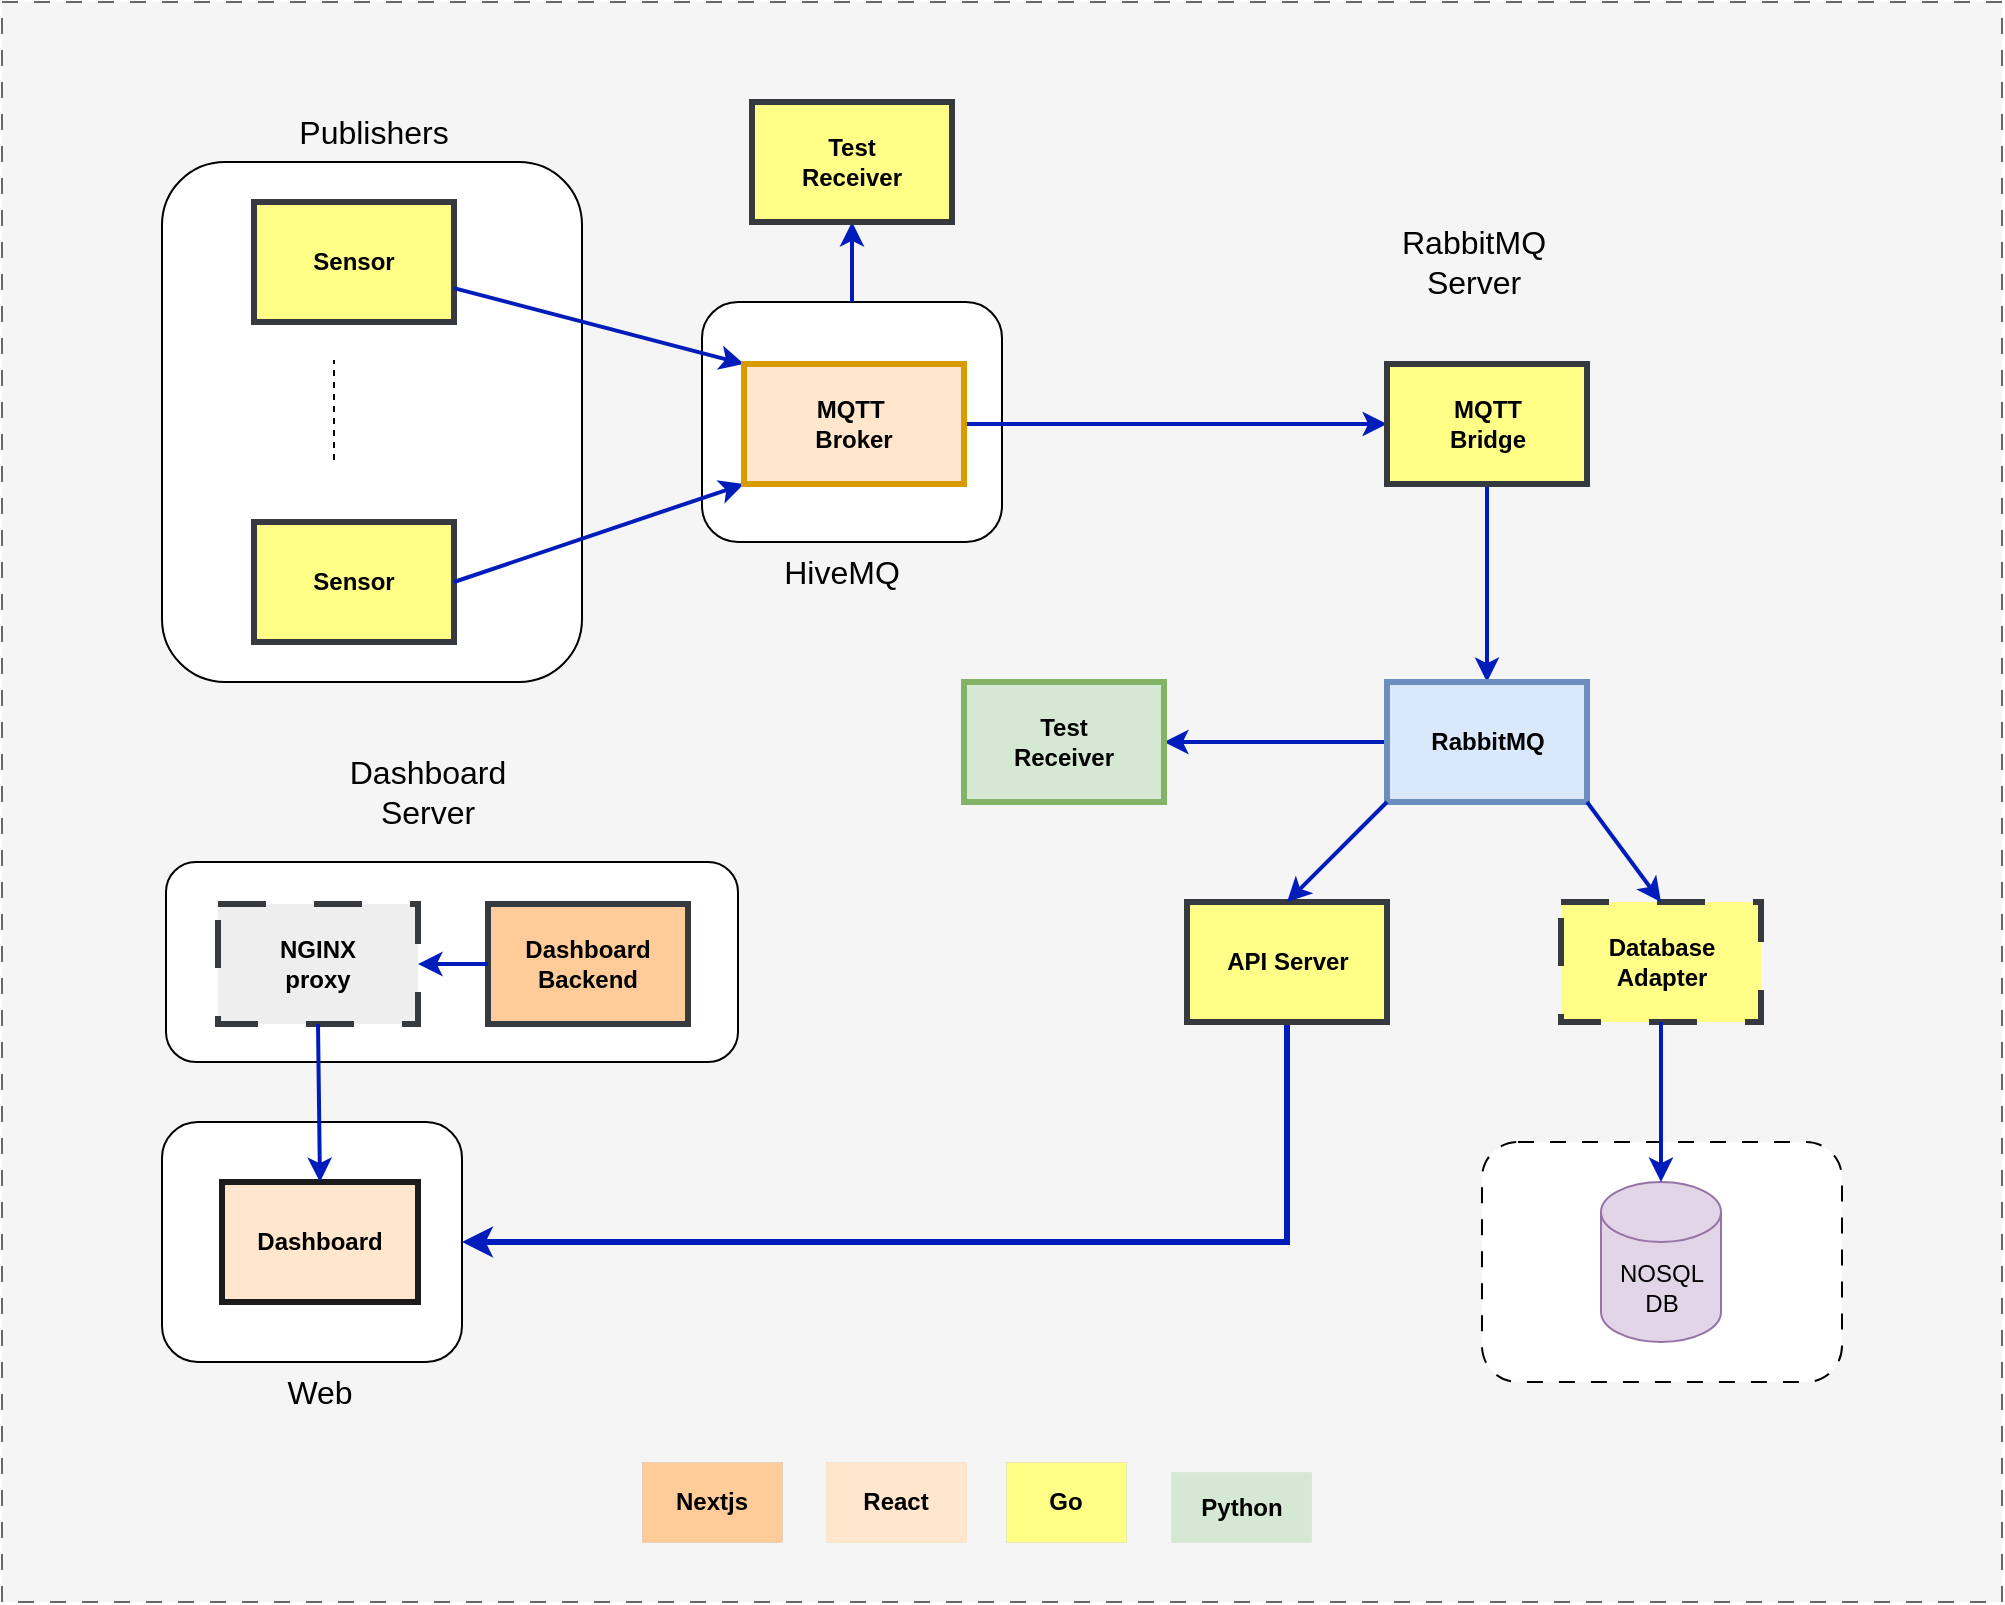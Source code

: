 <mxfile version="24.3.1" type="device">
  <diagram name="Page-1" id="c7558073-3199-34d8-9f00-42111426c3f3">
    <mxGraphModel dx="2245" dy="2051" grid="1" gridSize="10" guides="1" tooltips="1" connect="1" arrows="1" fold="1" page="1" pageScale="1" pageWidth="1169" pageHeight="827" background="none" math="0" shadow="0">
      <root>
        <mxCell id="0" />
        <mxCell id="1" parent="0" />
        <mxCell id="AJG6KD-9XLQWNNLqgrXx-134" value="" style="rounded=0;whiteSpace=wrap;html=1;fillColor=#f5f5f5;strokeColor=#666666;fontColor=#333333;dashed=1;dashPattern=8 8;" parent="1" vertex="1">
          <mxGeometry y="-20" width="1000" height="800" as="geometry" />
        </mxCell>
        <mxCell id="AJG6KD-9XLQWNNLqgrXx-136" value="" style="rounded=1;whiteSpace=wrap;html=1;" parent="1" vertex="1">
          <mxGeometry x="80" y="540" width="150" height="120" as="geometry" />
        </mxCell>
        <mxCell id="AJG6KD-9XLQWNNLqgrXx-133" value="" style="rounded=1;whiteSpace=wrap;html=1;" parent="1" vertex="1">
          <mxGeometry x="350" y="130" width="150" height="120" as="geometry" />
        </mxCell>
        <mxCell id="AJG6KD-9XLQWNNLqgrXx-129" value="" style="rounded=1;whiteSpace=wrap;html=1;dashed=1;dashPattern=8 8;" parent="1" vertex="1">
          <mxGeometry x="740" y="550" width="180" height="120" as="geometry" />
        </mxCell>
        <mxCell id="AJG6KD-9XLQWNNLqgrXx-124" value="" style="rounded=1;whiteSpace=wrap;html=1;" parent="1" vertex="1">
          <mxGeometry x="82" y="410" width="286" height="100" as="geometry" />
        </mxCell>
        <mxCell id="AJG6KD-9XLQWNNLqgrXx-107" value="" style="rounded=1;whiteSpace=wrap;html=1;" parent="1" vertex="1">
          <mxGeometry x="80" y="60" width="210" height="260" as="geometry" />
        </mxCell>
        <mxCell id="4" value="Sensor" style="whiteSpace=wrap;align=center;verticalAlign=middle;fontStyle=1;strokeWidth=3;fillColor=#ffff88;strokeColor=#36393d;" parent="1" vertex="1">
          <mxGeometry x="126" y="80" width="100" height="60" as="geometry" />
        </mxCell>
        <mxCell id="14" value="Sensor" style="whiteSpace=wrap;align=center;verticalAlign=middle;fontStyle=1;strokeWidth=3;fillColor=#ffff88;strokeColor=#36393d;" parent="1" vertex="1">
          <mxGeometry x="126" y="240" width="100" height="60" as="geometry" />
        </mxCell>
        <mxCell id="37" value="" style="edgeStyle=none;noEdgeStyle=1;strokeColor=#001DBC;strokeWidth=2;entryX=0;entryY=0;entryDx=0;entryDy=0;fillColor=#0050ef;startArrow=none;startFill=0;" parent="1" source="4" target="AJG6KD-9XLQWNNLqgrXx-98" edge="1">
          <mxGeometry width="100" height="100" relative="1" as="geometry">
            <mxPoint x="366" y="19" as="sourcePoint" />
            <mxPoint x="322" y="110" as="targetPoint" />
          </mxGeometry>
        </mxCell>
        <mxCell id="AJG6KD-9XLQWNNLqgrXx-96" value="" style="endArrow=none;dashed=1;html=1;rounded=0;" parent="1" edge="1">
          <mxGeometry width="50" height="50" relative="1" as="geometry">
            <mxPoint x="166" y="209" as="sourcePoint" />
            <mxPoint x="166" y="159" as="targetPoint" />
          </mxGeometry>
        </mxCell>
        <mxCell id="AJG6KD-9XLQWNNLqgrXx-97" value="" style="edgeStyle=none;noEdgeStyle=1;strokeColor=#001DBC;strokeWidth=2;exitX=1;exitY=0.5;exitDx=0;exitDy=0;entryX=0;entryY=1;entryDx=0;entryDy=0;fillColor=#0050ef;startArrow=none;startFill=0;" parent="1" source="14" target="AJG6KD-9XLQWNNLqgrXx-98" edge="1">
          <mxGeometry width="100" height="100" relative="1" as="geometry">
            <mxPoint x="226" y="258.5" as="sourcePoint" />
            <mxPoint x="316" y="259" as="targetPoint" />
          </mxGeometry>
        </mxCell>
        <mxCell id="AJG6KD-9XLQWNNLqgrXx-100" value="" style="edgeStyle=orthogonalEdgeStyle;rounded=0;orthogonalLoop=1;jettySize=auto;html=1;startArrow=none;startFill=0;strokeWidth=2;fillColor=#0050ef;strokeColor=#001DBC;exitX=1;exitY=0.5;exitDx=0;exitDy=0;" parent="1" source="AJG6KD-9XLQWNNLqgrXx-98" target="AJG6KD-9XLQWNNLqgrXx-99" edge="1">
          <mxGeometry relative="1" as="geometry">
            <mxPoint x="510" y="190" as="sourcePoint" />
          </mxGeometry>
        </mxCell>
        <mxCell id="AJG6KD-9XLQWNNLqgrXx-98" value="MQTT &#xa;Broker" style="whiteSpace=wrap;align=center;verticalAlign=middle;fontStyle=1;strokeWidth=3;fillColor=#ffe6cc;strokeColor=#d79b00;" parent="1" vertex="1">
          <mxGeometry x="371" y="161" width="110" height="60" as="geometry" />
        </mxCell>
        <mxCell id="AJG6KD-9XLQWNNLqgrXx-103" style="edgeStyle=orthogonalEdgeStyle;rounded=0;orthogonalLoop=1;jettySize=auto;html=1;exitX=0.5;exitY=1;exitDx=0;exitDy=0;entryX=0.5;entryY=0;entryDx=0;entryDy=0;strokeWidth=2;fillColor=#0050ef;strokeColor=#001DBC;startArrow=none;startFill=0;" parent="1" source="AJG6KD-9XLQWNNLqgrXx-99" target="AJG6KD-9XLQWNNLqgrXx-102" edge="1">
          <mxGeometry relative="1" as="geometry" />
        </mxCell>
        <mxCell id="AJG6KD-9XLQWNNLqgrXx-99" value="MQTT&#xa;Bridge" style="whiteSpace=wrap;align=center;verticalAlign=middle;fontStyle=1;strokeWidth=3;fillColor=#ffff88;strokeColor=#36393d;" parent="1" vertex="1">
          <mxGeometry x="692.5" y="161" width="100" height="60" as="geometry" />
        </mxCell>
        <mxCell id="a6Ytv59HtXEjDXogUYz1-41" style="edgeStyle=orthogonalEdgeStyle;rounded=0;orthogonalLoop=1;jettySize=auto;html=1;fillColor=#0050ef;strokeColor=#001DBC;strokeWidth=2;" parent="1" source="AJG6KD-9XLQWNNLqgrXx-102" target="a6Ytv59HtXEjDXogUYz1-38" edge="1">
          <mxGeometry relative="1" as="geometry" />
        </mxCell>
        <mxCell id="AJG6KD-9XLQWNNLqgrXx-102" value="RabbitMQ" style="whiteSpace=wrap;align=center;verticalAlign=middle;fontStyle=1;strokeWidth=3;fillColor=#dae8fc;strokeColor=#6c8ebf;" parent="1" vertex="1">
          <mxGeometry x="692.5" y="320" width="100" height="60" as="geometry" />
        </mxCell>
        <mxCell id="AJG6KD-9XLQWNNLqgrXx-104" value="NOSQL&lt;div&gt;DB&lt;/div&gt;" style="shape=cylinder3;whiteSpace=wrap;html=1;boundedLbl=1;backgroundOutline=1;size=15;fillColor=#e1d5e7;strokeColor=#9673a6;" parent="1" vertex="1">
          <mxGeometry x="799.5" y="570" width="60" height="80" as="geometry" />
        </mxCell>
        <mxCell id="a6Ytv59HtXEjDXogUYz1-50" style="edgeStyle=orthogonalEdgeStyle;rounded=0;orthogonalLoop=1;jettySize=auto;html=1;entryX=1;entryY=0.5;entryDx=0;entryDy=0;strokeWidth=3;fillColor=#0050ef;strokeColor=#001DBC;" parent="1" source="AJG6KD-9XLQWNNLqgrXx-108" target="AJG6KD-9XLQWNNLqgrXx-136" edge="1">
          <mxGeometry relative="1" as="geometry">
            <Array as="points">
              <mxPoint x="643" y="600" />
            </Array>
          </mxGeometry>
        </mxCell>
        <mxCell id="AJG6KD-9XLQWNNLqgrXx-108" value="API Server" style="whiteSpace=wrap;align=center;verticalAlign=middle;fontStyle=1;strokeWidth=3;fillColor=#ffff88;strokeColor=#36393d;" parent="1" vertex="1">
          <mxGeometry x="592.5" y="430" width="100" height="60" as="geometry" />
        </mxCell>
        <mxCell id="AJG6KD-9XLQWNNLqgrXx-109" value="Database&#xa;Adapter" style="whiteSpace=wrap;align=center;verticalAlign=middle;fontStyle=1;strokeWidth=3;fillColor=#ffff88;strokeColor=#36393d;dashed=1;dashPattern=8 8;" parent="1" vertex="1">
          <mxGeometry x="779.5" y="430" width="100" height="60" as="geometry" />
        </mxCell>
        <mxCell id="AJG6KD-9XLQWNNLqgrXx-110" value="&lt;font style=&quot;font-size: 16px;&quot;&gt;Publishers&lt;/font&gt;" style="text;html=1;align=center;verticalAlign=middle;whiteSpace=wrap;rounded=0;" parent="1" vertex="1">
          <mxGeometry x="156" y="30" width="60" height="30" as="geometry" />
        </mxCell>
        <mxCell id="AJG6KD-9XLQWNNLqgrXx-112" value="&lt;font style=&quot;font-size: 16px;&quot;&gt;RabbitMQ Server&lt;/font&gt;" style="text;html=1;align=center;verticalAlign=middle;whiteSpace=wrap;rounded=0;" parent="1" vertex="1">
          <mxGeometry x="706" y="95" width="60" height="30" as="geometry" />
        </mxCell>
        <mxCell id="AJG6KD-9XLQWNNLqgrXx-116" value="" style="endArrow=classic;html=1;rounded=0;exitX=0;exitY=1;exitDx=0;exitDy=0;entryX=0.5;entryY=0;entryDx=0;entryDy=0;strokeWidth=2;fillColor=#0050ef;strokeColor=#001DBC;" parent="1" source="AJG6KD-9XLQWNNLqgrXx-102" target="AJG6KD-9XLQWNNLqgrXx-108" edge="1">
          <mxGeometry width="50" height="50" relative="1" as="geometry">
            <mxPoint x="692.5" y="350" as="sourcePoint" />
            <mxPoint x="612.5" y="240" as="targetPoint" />
          </mxGeometry>
        </mxCell>
        <mxCell id="AJG6KD-9XLQWNNLqgrXx-117" value="" style="endArrow=classic;html=1;rounded=0;exitX=1;exitY=1;exitDx=0;exitDy=0;entryX=0.5;entryY=0;entryDx=0;entryDy=0;strokeWidth=2;fillColor=#0050ef;strokeColor=#001DBC;" parent="1" source="AJG6KD-9XLQWNNLqgrXx-102" target="AJG6KD-9XLQWNNLqgrXx-109" edge="1">
          <mxGeometry width="50" height="50" relative="1" as="geometry">
            <mxPoint x="792.5" y="350" as="sourcePoint" />
            <mxPoint x="842.5" y="430" as="targetPoint" />
          </mxGeometry>
        </mxCell>
        <mxCell id="AJG6KD-9XLQWNNLqgrXx-120" value="" style="endArrow=classic;html=1;rounded=0;exitX=0.5;exitY=1;exitDx=0;exitDy=0;entryX=0.5;entryY=0;entryDx=0;entryDy=0;strokeWidth=2;fillColor=#0050ef;strokeColor=#001DBC;entryPerimeter=0;" parent="1" source="AJG6KD-9XLQWNNLqgrXx-109" target="AJG6KD-9XLQWNNLqgrXx-104" edge="1">
          <mxGeometry width="50" height="50" relative="1" as="geometry">
            <mxPoint x="706.5" y="580" as="sourcePoint" />
            <mxPoint x="743.5" y="660" as="targetPoint" />
          </mxGeometry>
        </mxCell>
        <mxCell id="AJG6KD-9XLQWNNLqgrXx-121" value="Dashboard&#xa;Backend" style="whiteSpace=wrap;align=center;verticalAlign=middle;fontStyle=1;strokeWidth=3;fillColor=#ffcc99;strokeColor=#36393d;" parent="1" vertex="1">
          <mxGeometry x="243" y="431" width="100" height="60" as="geometry" />
        </mxCell>
        <mxCell id="AJG6KD-9XLQWNNLqgrXx-122" value="NGINX&#xa;proxy" style="whiteSpace=wrap;align=center;verticalAlign=middle;fontStyle=1;strokeWidth=3;fillColor=#eeeeee;strokeColor=#36393d;dashed=1;dashPattern=8 8;" parent="1" vertex="1">
          <mxGeometry x="108" y="431" width="100" height="60" as="geometry" />
        </mxCell>
        <mxCell id="AJG6KD-9XLQWNNLqgrXx-123" value="Dashboard" style="whiteSpace=wrap;align=center;verticalAlign=middle;fontStyle=1;strokeWidth=3;fillColor=#ffe6cc;strokeColor=#1C1C1C;" parent="1" vertex="1">
          <mxGeometry x="110" y="570" width="98" height="60" as="geometry" />
        </mxCell>
        <mxCell id="AJG6KD-9XLQWNNLqgrXx-126" value="&lt;font style=&quot;font-size: 16px;&quot;&gt;Dashboard&lt;/font&gt;&lt;div style=&quot;font-size: 16px;&quot;&gt;&lt;font style=&quot;font-size: 16px;&quot;&gt;Server&lt;/font&gt;&lt;/div&gt;" style="text;html=1;align=center;verticalAlign=middle;whiteSpace=wrap;rounded=0;" parent="1" vertex="1">
          <mxGeometry x="183" y="360" width="60" height="30" as="geometry" />
        </mxCell>
        <mxCell id="AJG6KD-9XLQWNNLqgrXx-127" value="" style="endArrow=classic;html=1;rounded=0;entryX=0.5;entryY=0;entryDx=0;entryDy=0;strokeWidth=2;fillColor=#0050ef;strokeColor=#001DBC;exitX=0.5;exitY=1;exitDx=0;exitDy=0;" parent="1" source="AJG6KD-9XLQWNNLqgrXx-122" target="AJG6KD-9XLQWNNLqgrXx-123" edge="1">
          <mxGeometry width="50" height="50" relative="1" as="geometry">
            <mxPoint x="272.5" y="620" as="sourcePoint" />
            <mxPoint x="222.5" y="700" as="targetPoint" />
          </mxGeometry>
        </mxCell>
        <mxCell id="AJG6KD-9XLQWNNLqgrXx-128" value="" style="endArrow=classic;html=1;rounded=0;entryX=1;entryY=0.5;entryDx=0;entryDy=0;strokeWidth=2;fillColor=#0050ef;strokeColor=#001DBC;exitX=0;exitY=0.5;exitDx=0;exitDy=0;" parent="1" source="AJG6KD-9XLQWNNLqgrXx-121" target="AJG6KD-9XLQWNNLqgrXx-122" edge="1">
          <mxGeometry width="50" height="50" relative="1" as="geometry">
            <mxPoint x="227.29" y="530" as="sourcePoint" />
            <mxPoint x="227.29" y="609" as="targetPoint" />
          </mxGeometry>
        </mxCell>
        <mxCell id="AJG6KD-9XLQWNNLqgrXx-137" value="&lt;font style=&quot;font-size: 16px;&quot;&gt;HiveMQ&lt;/font&gt;" style="text;html=1;align=center;verticalAlign=middle;whiteSpace=wrap;rounded=0;" parent="1" vertex="1">
          <mxGeometry x="390" y="250" width="60" height="30" as="geometry" />
        </mxCell>
        <mxCell id="AJG6KD-9XLQWNNLqgrXx-138" value="&lt;font style=&quot;font-size: 16px;&quot;&gt;Web&lt;/font&gt;" style="text;html=1;align=center;verticalAlign=middle;whiteSpace=wrap;rounded=0;" parent="1" vertex="1">
          <mxGeometry x="129" y="660" width="60" height="30" as="geometry" />
        </mxCell>
        <mxCell id="a6Ytv59HtXEjDXogUYz1-38" value="Test&#xa;Receiver" style="whiteSpace=wrap;align=center;verticalAlign=middle;fontStyle=1;strokeWidth=3;fillColor=#d5e8d4;strokeColor=#82b366;" parent="1" vertex="1">
          <mxGeometry x="481" y="320" width="100" height="60" as="geometry" />
        </mxCell>
        <mxCell id="a6Ytv59HtXEjDXogUYz1-43" style="edgeStyle=orthogonalEdgeStyle;rounded=0;orthogonalLoop=1;jettySize=auto;html=1;startArrow=classic;startFill=1;endArrow=none;endFill=0;fillColor=#0050ef;strokeColor=#001DBC;strokeWidth=2;" parent="1" source="a6Ytv59HtXEjDXogUYz1-42" target="AJG6KD-9XLQWNNLqgrXx-133" edge="1">
          <mxGeometry relative="1" as="geometry" />
        </mxCell>
        <mxCell id="a6Ytv59HtXEjDXogUYz1-42" value="Test&#xa;Receiver" style="whiteSpace=wrap;align=center;verticalAlign=middle;fontStyle=1;strokeWidth=3;fillColor=#ffff88;strokeColor=#36393d;" parent="1" vertex="1">
          <mxGeometry x="375" y="30" width="100" height="60" as="geometry" />
        </mxCell>
        <mxCell id="a6Ytv59HtXEjDXogUYz1-45" value="React" style="whiteSpace=wrap;align=center;verticalAlign=middle;fontStyle=1;strokeWidth=0;fillColor=#ffe6cc;strokeColor=#d79b00;dashed=1;dashPattern=8 8;" parent="1" vertex="1">
          <mxGeometry x="412" y="710" width="70" height="40" as="geometry" />
        </mxCell>
        <mxCell id="a6Ytv59HtXEjDXogUYz1-46" value="Go" style="whiteSpace=wrap;align=center;verticalAlign=middle;fontStyle=1;strokeWidth=0;fillColor=#ffff88;strokeColor=#36393d;" parent="1" vertex="1">
          <mxGeometry x="502" y="710" width="60" height="40" as="geometry" />
        </mxCell>
        <mxCell id="a6Ytv59HtXEjDXogUYz1-47" value="Python" style="whiteSpace=wrap;align=center;verticalAlign=middle;fontStyle=1;strokeWidth=0;fillColor=#d5e8d4;strokeColor=#82b366;" parent="1" vertex="1">
          <mxGeometry x="584.5" y="715" width="70" height="35" as="geometry" />
        </mxCell>
        <mxCell id="a6Ytv59HtXEjDXogUYz1-48" value="Nextjs" style="whiteSpace=wrap;align=center;verticalAlign=middle;fontStyle=1;strokeWidth=0;fillColor=#ffcc99;strokeColor=#36393d;dashed=1;dashPattern=8 8;" parent="1" vertex="1">
          <mxGeometry x="320" y="710" width="70" height="40" as="geometry" />
        </mxCell>
      </root>
    </mxGraphModel>
  </diagram>
</mxfile>
